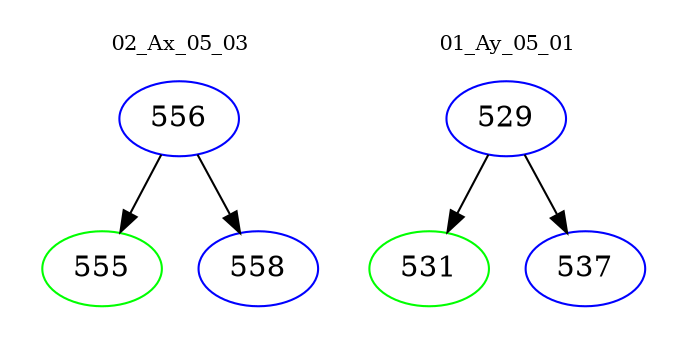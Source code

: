 digraph{
subgraph cluster_0 {
color = white
label = "02_Ax_05_03";
fontsize=10;
T0_556 [label="556", color="blue"]
T0_556 -> T0_555 [color="black"]
T0_555 [label="555", color="green"]
T0_556 -> T0_558 [color="black"]
T0_558 [label="558", color="blue"]
}
subgraph cluster_1 {
color = white
label = "01_Ay_05_01";
fontsize=10;
T1_529 [label="529", color="blue"]
T1_529 -> T1_531 [color="black"]
T1_531 [label="531", color="green"]
T1_529 -> T1_537 [color="black"]
T1_537 [label="537", color="blue"]
}
}
